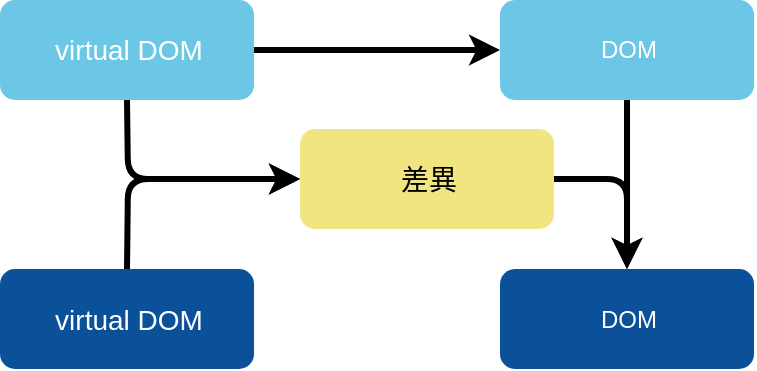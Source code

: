<mxfile version="26.1.1">
  <diagram id="6a731a19-8d31-9384-78a2-239565b7b9f0" name="Page-1">
    <mxGraphModel dx="1434" dy="-47" grid="1" gridSize="10" guides="1" tooltips="1" connect="1" arrows="1" fold="1" page="1" pageScale="1" pageWidth="1169" pageHeight="827" background="none" math="0" shadow="0">
      <root>
        <mxCell id="0" />
        <mxCell id="1" parent="0" />
        <mxCell id="25DuHIomvFG1VKVXxtKU-221" style="edgeStyle=orthogonalEdgeStyle;rounded=1;orthogonalLoop=1;jettySize=auto;html=1;entryX=0;entryY=0.5;entryDx=0;entryDy=0;strokeWidth=3;curved=0;strokeColor=#000000;" parent="1" source="25DuHIomvFG1VKVXxtKU-222" target="25DuHIomvFG1VKVXxtKU-227" edge="1">
          <mxGeometry relative="1" as="geometry" />
        </mxCell>
        <mxCell id="25DuHIomvFG1VKVXxtKU-222" value="virtual DOM" style="rounded=1;fillColor=#6CC7E6;strokeColor=none;strokeWidth=2;fontFamily=Helvetica;html=1;gradientColor=none;fontSize=14;fontColor=#FFFFFF;" parent="1" vertex="1">
          <mxGeometry x="320.005" y="960" width="127" height="50" as="geometry" />
        </mxCell>
        <mxCell id="25DuHIomvFG1VKVXxtKU-223" value="virtual DOM" style="rounded=1;fillColor=#0B5199;strokeColor=none;strokeWidth=2;fontFamily=Helvetica;html=1;gradientColor=none;fontSize=14;fontColor=#ffffff;" parent="1" vertex="1">
          <mxGeometry x="320.005" y="1094.5" width="127" height="50" as="geometry" />
        </mxCell>
        <mxCell id="25DuHIomvFG1VKVXxtKU-226" style="edgeStyle=orthogonalEdgeStyle;rounded=0;orthogonalLoop=1;jettySize=auto;html=1;strokeWidth=3;strokeColor=#000000;" parent="1" source="25DuHIomvFG1VKVXxtKU-227" target="25DuHIomvFG1VKVXxtKU-230" edge="1">
          <mxGeometry relative="1" as="geometry" />
        </mxCell>
        <mxCell id="25DuHIomvFG1VKVXxtKU-227" value="DOM" style="rounded=1;fillColor=#6CC7E6;strokeColor=none;strokeWidth=2;fontFamily=Helvetica;html=1;gradientColor=none;fontColor=#FFFFFF;fontStyle=0" parent="1" vertex="1">
          <mxGeometry x="570.005" y="960" width="127" height="50" as="geometry" />
        </mxCell>
        <mxCell id="25DuHIomvFG1VKVXxtKU-228" style="edgeStyle=orthogonalEdgeStyle;rounded=1;orthogonalLoop=1;jettySize=auto;html=1;entryX=0.5;entryY=0;entryDx=0;entryDy=0;exitX=1;exitY=0.5;exitDx=0;exitDy=0;curved=0;strokeWidth=3;strokeColor=#000000;" parent="1" source="25DuHIomvFG1VKVXxtKU-229" target="25DuHIomvFG1VKVXxtKU-230" edge="1">
          <mxGeometry relative="1" as="geometry" />
        </mxCell>
        <mxCell id="25DuHIomvFG1VKVXxtKU-229" value="差異" style="rounded=1;fillColor=#f1e581;strokeColor=none;strokeWidth=2;fontFamily=Helvetica;html=1;gradientColor=none;fontColor=#000000;fontSize=14;fontStyle=0" parent="1" vertex="1">
          <mxGeometry x="470.005" y="1024.5" width="127" height="50" as="geometry" />
        </mxCell>
        <mxCell id="25DuHIomvFG1VKVXxtKU-230" value="DOM" style="rounded=1;fillColor=#0B5199;strokeColor=none;strokeWidth=2;fontFamily=Helvetica;html=1;gradientColor=none;fontColor=#FFFFFF;" parent="1" vertex="1">
          <mxGeometry x="570.005" y="1094.5" width="127" height="50" as="geometry" />
        </mxCell>
        <mxCell id="25DuHIomvFG1VKVXxtKU-231" value="" style="edgeStyle=elbowEdgeStyle;elbow=horizontal;strokeWidth=3;strokeColor=#000000;fontFamily=Helvetica;html=1;exitX=0.5;exitY=1;exitDx=0;exitDy=0;entryX=0;entryY=0.5;entryDx=0;entryDy=0;" parent="1" source="25DuHIomvFG1VKVXxtKU-222" target="25DuHIomvFG1VKVXxtKU-229" edge="1">
          <mxGeometry x="6.449" y="830.5" width="131.973" height="100" as="geometry">
            <mxPoint x="360" y="975" as="sourcePoint" />
            <mxPoint x="470" y="1054.5" as="targetPoint" />
            <Array as="points">
              <mxPoint x="384" y="1034.5" />
            </Array>
          </mxGeometry>
        </mxCell>
        <mxCell id="25DuHIomvFG1VKVXxtKU-232" value="" style="edgeStyle=elbowEdgeStyle;elbow=horizontal;strokeWidth=3;strokeColor=#000000;fontFamily=Helvetica;html=1;exitX=0.5;exitY=0;exitDx=0;exitDy=0;entryX=0;entryY=0.5;entryDx=0;entryDy=0;" parent="1" source="25DuHIomvFG1VKVXxtKU-223" target="25DuHIomvFG1VKVXxtKU-229" edge="1">
          <mxGeometry x="6.449" y="830.5" width="131.973" height="100" as="geometry">
            <mxPoint x="394" y="1020.5" as="sourcePoint" />
            <mxPoint x="480" y="1059.5" as="targetPoint" />
            <Array as="points">
              <mxPoint x="384" y="1074.5" />
            </Array>
          </mxGeometry>
        </mxCell>
      </root>
    </mxGraphModel>
  </diagram>
</mxfile>
